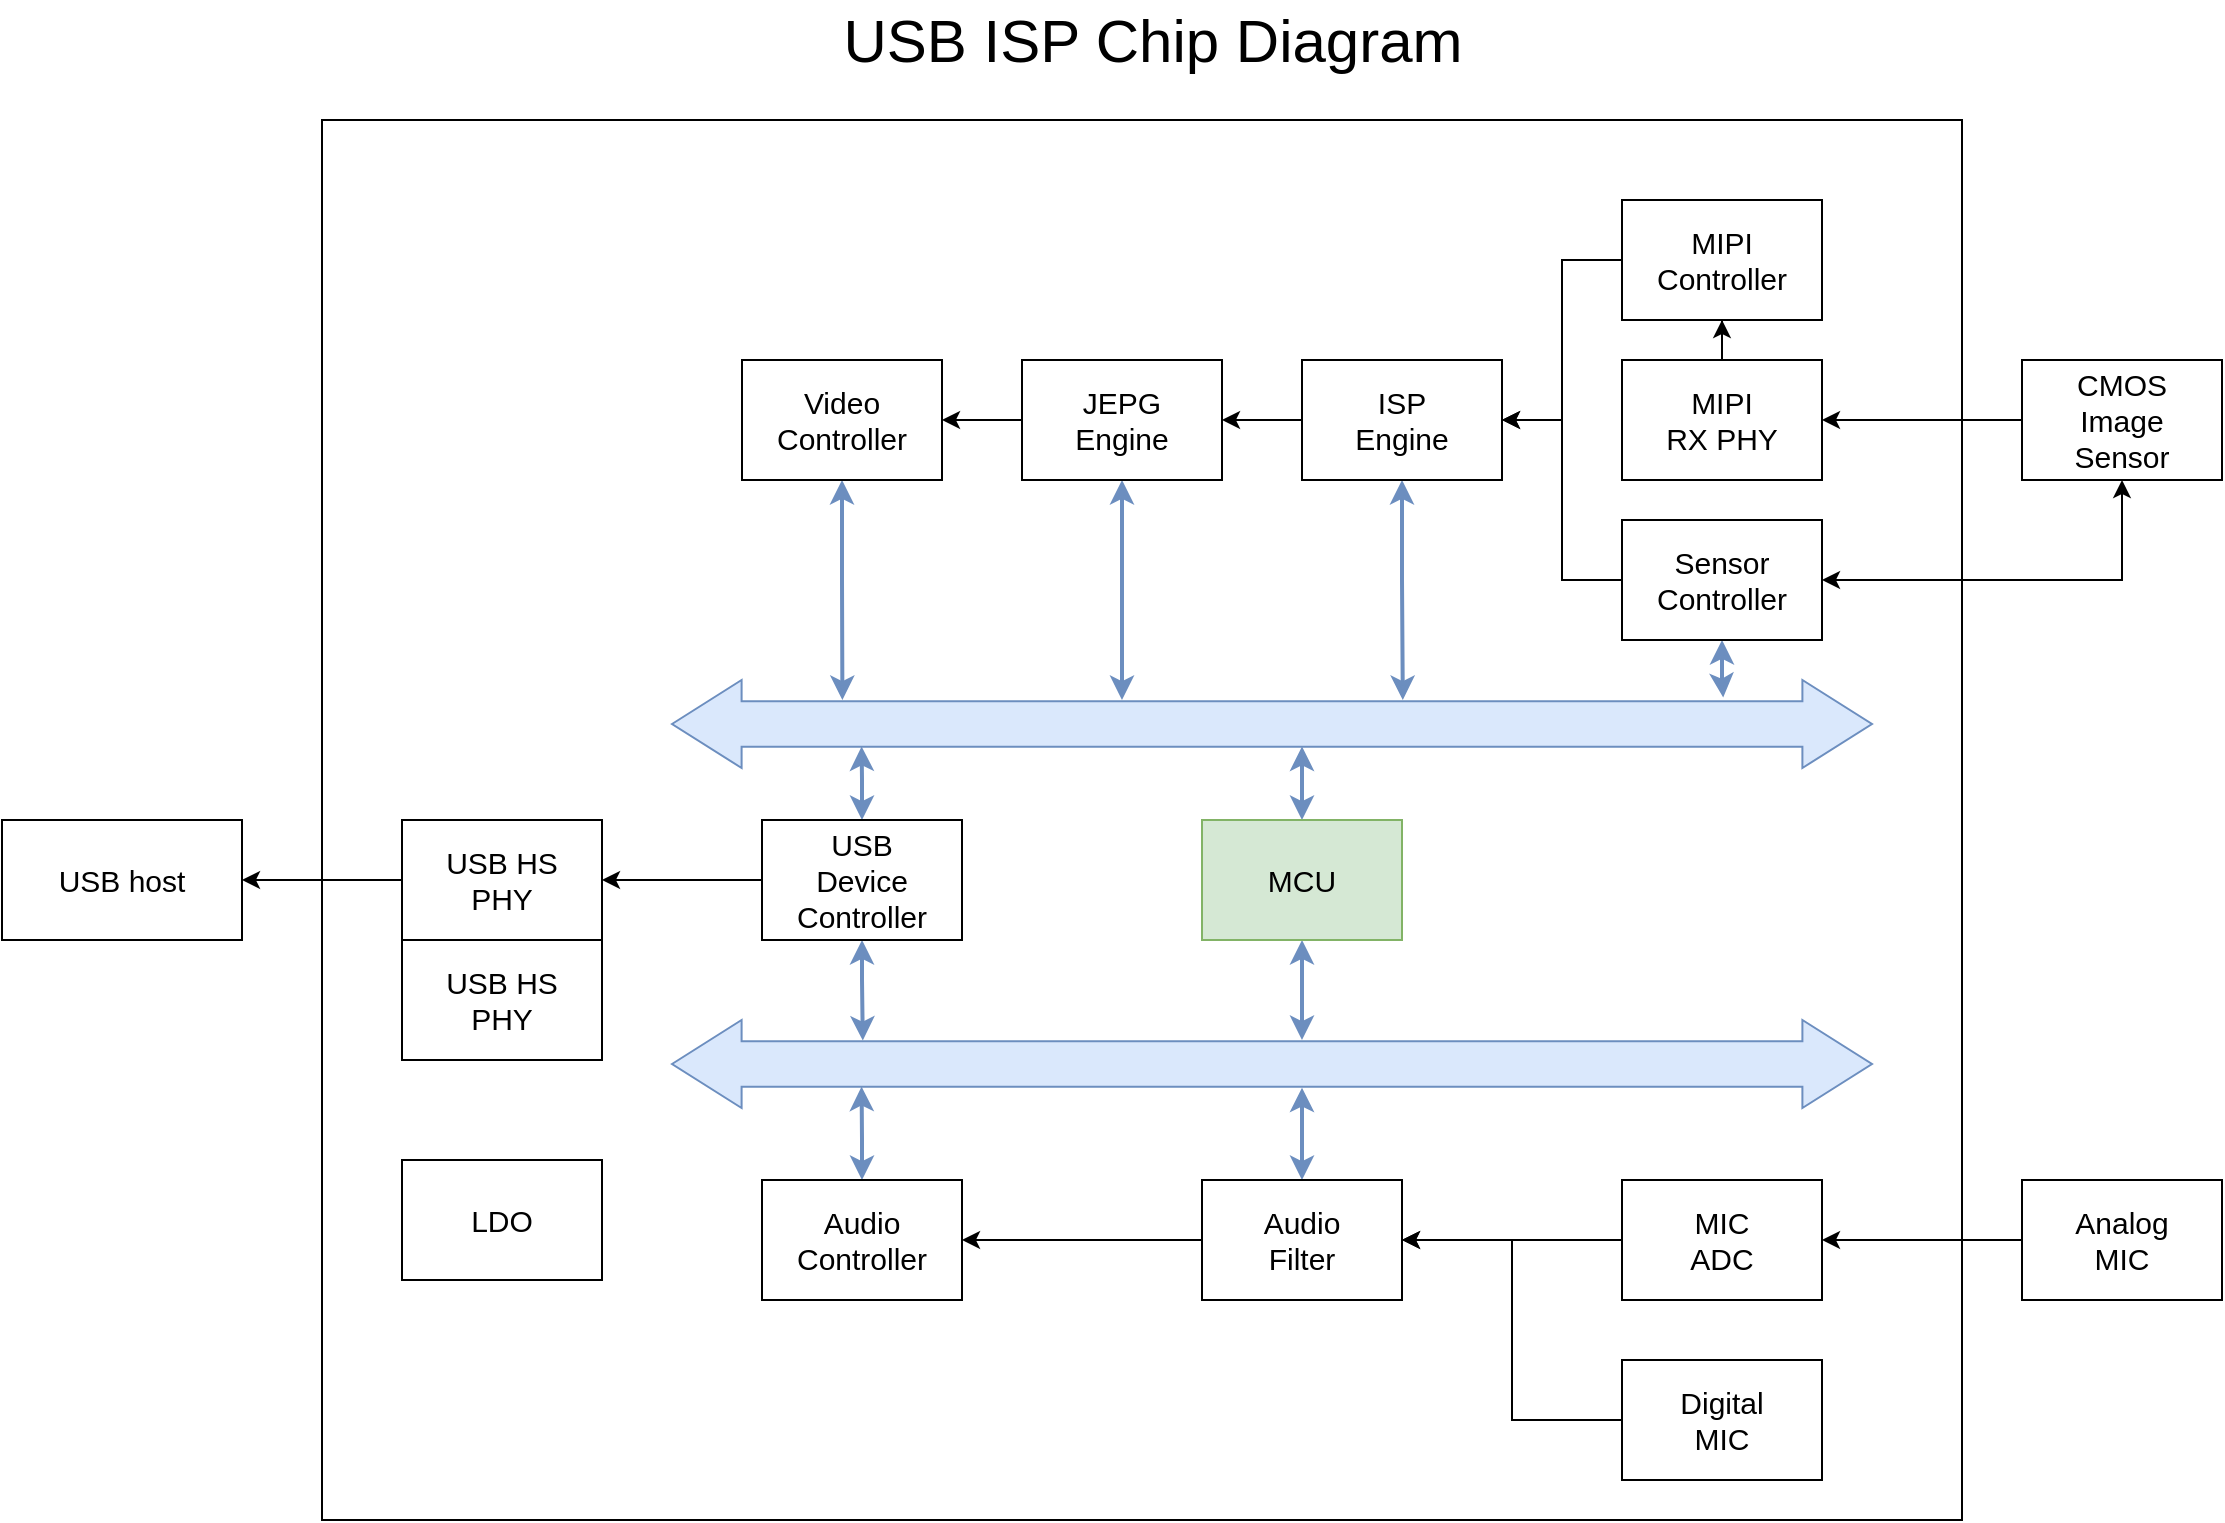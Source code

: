 <mxfile version="15.8.7" type="device"><diagram id="pI3CEuyhBSxBBIjFfOYz" name="第 1 页"><mxGraphModel dx="1718" dy="1014" grid="1" gridSize="10" guides="1" tooltips="1" connect="1" arrows="1" fold="1" page="1" pageScale="1" pageWidth="1169" pageHeight="827" math="0" shadow="0"><root><mxCell id="0"/><mxCell id="1" parent="0"/><mxCell id="ofSBhN1gfDXLdkkOxcOA-57" value="" style="rounded=0;whiteSpace=wrap;html=1;fontSize=15;fillColor=default;" vertex="1" parent="1"><mxGeometry x="170" y="70" width="820" height="700" as="geometry"/></mxCell><mxCell id="ofSBhN1gfDXLdkkOxcOA-1" value="USB ISP Chip Diagram" style="text;html=1;align=center;verticalAlign=middle;resizable=0;points=[];autosize=1;strokeColor=none;fillColor=none;fontSize=30;" vertex="1" parent="1"><mxGeometry x="420" y="10" width="330" height="40" as="geometry"/></mxCell><mxCell id="ofSBhN1gfDXLdkkOxcOA-39" style="edgeStyle=orthogonalEdgeStyle;rounded=0;orthogonalLoop=1;jettySize=auto;html=1;entryX=0.142;entryY=0.227;entryDx=0;entryDy=0;entryPerimeter=0;fontSize=15;startArrow=classic;startFill=1;strokeWidth=2;fillColor=#dae8fc;strokeColor=#6c8ebf;" edge="1" parent="1" source="ofSBhN1gfDXLdkkOxcOA-2" target="ofSBhN1gfDXLdkkOxcOA-32"><mxGeometry relative="1" as="geometry"/></mxCell><mxCell id="ofSBhN1gfDXLdkkOxcOA-2" value="Video &lt;br&gt;Controller" style="rounded=0;whiteSpace=wrap;html=1;fontSize=15;" vertex="1" parent="1"><mxGeometry x="380" y="190" width="100" height="60" as="geometry"/></mxCell><mxCell id="ofSBhN1gfDXLdkkOxcOA-22" style="edgeStyle=orthogonalEdgeStyle;rounded=0;orthogonalLoop=1;jettySize=auto;html=1;entryX=1;entryY=0.5;entryDx=0;entryDy=0;fontSize=15;startArrow=none;startFill=0;" edge="1" parent="1" source="ofSBhN1gfDXLdkkOxcOA-3" target="ofSBhN1gfDXLdkkOxcOA-2"><mxGeometry relative="1" as="geometry"/></mxCell><mxCell id="ofSBhN1gfDXLdkkOxcOA-38" style="edgeStyle=orthogonalEdgeStyle;rounded=0;orthogonalLoop=1;jettySize=auto;html=1;entryX=0.375;entryY=0.227;entryDx=0;entryDy=0;entryPerimeter=0;fontSize=15;startArrow=classic;startFill=1;strokeWidth=2;fillColor=#dae8fc;strokeColor=#6c8ebf;" edge="1" parent="1" source="ofSBhN1gfDXLdkkOxcOA-3" target="ofSBhN1gfDXLdkkOxcOA-32"><mxGeometry relative="1" as="geometry"/></mxCell><mxCell id="ofSBhN1gfDXLdkkOxcOA-3" value="JEPG &lt;br&gt;Engine" style="whiteSpace=wrap;html=1;fontSize=15;" vertex="1" parent="1"><mxGeometry x="520" y="190" width="100" height="60" as="geometry"/></mxCell><mxCell id="ofSBhN1gfDXLdkkOxcOA-14" style="edgeStyle=orthogonalEdgeStyle;rounded=0;orthogonalLoop=1;jettySize=auto;html=1;entryX=1;entryY=0.5;entryDx=0;entryDy=0;fontSize=15;" edge="1" parent="1" source="ofSBhN1gfDXLdkkOxcOA-4" target="ofSBhN1gfDXLdkkOxcOA-13"><mxGeometry relative="1" as="geometry"/></mxCell><mxCell id="ofSBhN1gfDXLdkkOxcOA-4" value="MIPI Controller" style="whiteSpace=wrap;html=1;fontSize=15;" vertex="1" parent="1"><mxGeometry x="820" y="110" width="100" height="60" as="geometry"/></mxCell><mxCell id="ofSBhN1gfDXLdkkOxcOA-12" style="edgeStyle=orthogonalEdgeStyle;rounded=0;orthogonalLoop=1;jettySize=auto;html=1;entryX=0.5;entryY=1;entryDx=0;entryDy=0;fontSize=15;" edge="1" parent="1" source="ofSBhN1gfDXLdkkOxcOA-5" target="ofSBhN1gfDXLdkkOxcOA-4"><mxGeometry relative="1" as="geometry"/></mxCell><mxCell id="ofSBhN1gfDXLdkkOxcOA-5" value="MIPI &lt;br&gt;RX PHY" style="whiteSpace=wrap;html=1;fontSize=15;" vertex="1" parent="1"><mxGeometry x="820" y="190" width="100" height="60" as="geometry"/></mxCell><mxCell id="ofSBhN1gfDXLdkkOxcOA-15" style="edgeStyle=orthogonalEdgeStyle;rounded=0;orthogonalLoop=1;jettySize=auto;html=1;fontSize=15;" edge="1" parent="1" source="ofSBhN1gfDXLdkkOxcOA-6"><mxGeometry relative="1" as="geometry"><mxPoint x="760.0" y="220" as="targetPoint"/><Array as="points"><mxPoint x="790" y="300"/><mxPoint x="790" y="220"/></Array></mxGeometry></mxCell><mxCell id="ofSBhN1gfDXLdkkOxcOA-16" style="edgeStyle=orthogonalEdgeStyle;rounded=0;orthogonalLoop=1;jettySize=auto;html=1;entryX=0.5;entryY=1;entryDx=0;entryDy=0;fontSize=15;startArrow=classic;startFill=1;" edge="1" parent="1" source="ofSBhN1gfDXLdkkOxcOA-6" target="ofSBhN1gfDXLdkkOxcOA-10"><mxGeometry relative="1" as="geometry"/></mxCell><mxCell id="ofSBhN1gfDXLdkkOxcOA-42" style="edgeStyle=orthogonalEdgeStyle;rounded=0;orthogonalLoop=1;jettySize=auto;html=1;entryX=0.876;entryY=0.198;entryDx=0;entryDy=0;entryPerimeter=0;fontSize=15;startArrow=classic;startFill=1;strokeWidth=2;fillColor=#dae8fc;strokeColor=#6c8ebf;" edge="1" parent="1" source="ofSBhN1gfDXLdkkOxcOA-6" target="ofSBhN1gfDXLdkkOxcOA-32"><mxGeometry relative="1" as="geometry"/></mxCell><mxCell id="ofSBhN1gfDXLdkkOxcOA-6" value="Sensor &lt;br&gt;Controller" style="whiteSpace=wrap;html=1;fontSize=15;" vertex="1" parent="1"><mxGeometry x="820" y="270" width="100" height="60" as="geometry"/></mxCell><mxCell id="ofSBhN1gfDXLdkkOxcOA-24" style="edgeStyle=orthogonalEdgeStyle;rounded=0;orthogonalLoop=1;jettySize=auto;html=1;entryX=1;entryY=0.5;entryDx=0;entryDy=0;fontSize=15;startArrow=none;startFill=0;" edge="1" parent="1" source="ofSBhN1gfDXLdkkOxcOA-7" target="ofSBhN1gfDXLdkkOxcOA-18"><mxGeometry relative="1" as="geometry"/></mxCell><mxCell id="ofSBhN1gfDXLdkkOxcOA-7" value="MIC &lt;br&gt;ADC" style="whiteSpace=wrap;html=1;fontSize=15;" vertex="1" parent="1"><mxGeometry x="820" y="600" width="100" height="60" as="geometry"/></mxCell><mxCell id="ofSBhN1gfDXLdkkOxcOA-44" style="edgeStyle=orthogonalEdgeStyle;rounded=0;orthogonalLoop=1;jettySize=auto;html=1;entryX=0.525;entryY=0.755;entryDx=0;entryDy=0;entryPerimeter=0;fontSize=15;startArrow=classic;startFill=1;strokeWidth=2;fillColor=#dae8fc;strokeColor=#6c8ebf;" edge="1" parent="1" source="ofSBhN1gfDXLdkkOxcOA-8" target="ofSBhN1gfDXLdkkOxcOA-32"><mxGeometry relative="1" as="geometry"/></mxCell><mxCell id="ofSBhN1gfDXLdkkOxcOA-47" style="edgeStyle=orthogonalEdgeStyle;rounded=0;orthogonalLoop=1;jettySize=auto;html=1;entryX=0.525;entryY=0.227;entryDx=0;entryDy=0;entryPerimeter=0;fontSize=15;startArrow=classic;startFill=1;strokeWidth=2;fillColor=#dae8fc;strokeColor=#6c8ebf;" edge="1" parent="1" source="ofSBhN1gfDXLdkkOxcOA-8" target="ofSBhN1gfDXLdkkOxcOA-41"><mxGeometry relative="1" as="geometry"/></mxCell><mxCell id="ofSBhN1gfDXLdkkOxcOA-8" value="MCU" style="whiteSpace=wrap;html=1;fontSize=15;fillColor=#d5e8d4;strokeColor=#82b366;" vertex="1" parent="1"><mxGeometry x="610" y="420" width="100" height="60" as="geometry"/></mxCell><mxCell id="ofSBhN1gfDXLdkkOxcOA-11" style="edgeStyle=orthogonalEdgeStyle;rounded=0;orthogonalLoop=1;jettySize=auto;html=1;entryX=1;entryY=0.5;entryDx=0;entryDy=0;fontSize=15;" edge="1" parent="1" source="ofSBhN1gfDXLdkkOxcOA-10" target="ofSBhN1gfDXLdkkOxcOA-5"><mxGeometry relative="1" as="geometry"/></mxCell><mxCell id="ofSBhN1gfDXLdkkOxcOA-10" value="CMOS &lt;br&gt;Image &lt;br&gt;Sensor" style="whiteSpace=wrap;html=1;fontSize=15;align=center;" vertex="1" parent="1"><mxGeometry x="1020" y="190" width="100" height="60" as="geometry"/></mxCell><mxCell id="ofSBhN1gfDXLdkkOxcOA-21" style="edgeStyle=orthogonalEdgeStyle;rounded=0;orthogonalLoop=1;jettySize=auto;html=1;entryX=1;entryY=0.5;entryDx=0;entryDy=0;fontSize=15;startArrow=none;startFill=0;" edge="1" parent="1" source="ofSBhN1gfDXLdkkOxcOA-13" target="ofSBhN1gfDXLdkkOxcOA-3"><mxGeometry relative="1" as="geometry"/></mxCell><mxCell id="ofSBhN1gfDXLdkkOxcOA-40" style="edgeStyle=orthogonalEdgeStyle;rounded=0;orthogonalLoop=1;jettySize=auto;html=1;entryX=0.609;entryY=0.227;entryDx=0;entryDy=0;entryPerimeter=0;fontSize=15;startArrow=classic;startFill=1;strokeWidth=2;fillColor=#dae8fc;strokeColor=#6c8ebf;" edge="1" parent="1" source="ofSBhN1gfDXLdkkOxcOA-13" target="ofSBhN1gfDXLdkkOxcOA-32"><mxGeometry relative="1" as="geometry"/></mxCell><mxCell id="ofSBhN1gfDXLdkkOxcOA-13" value="ISP&lt;br&gt;Engine" style="whiteSpace=wrap;html=1;fontSize=15;" vertex="1" parent="1"><mxGeometry x="660" y="190" width="100" height="60" as="geometry"/></mxCell><mxCell id="ofSBhN1gfDXLdkkOxcOA-23" style="edgeStyle=orthogonalEdgeStyle;rounded=0;orthogonalLoop=1;jettySize=auto;html=1;entryX=1;entryY=0.5;entryDx=0;entryDy=0;fontSize=15;startArrow=none;startFill=0;" edge="1" parent="1" source="ofSBhN1gfDXLdkkOxcOA-17" target="ofSBhN1gfDXLdkkOxcOA-7"><mxGeometry relative="1" as="geometry"/></mxCell><mxCell id="ofSBhN1gfDXLdkkOxcOA-17" value="Analog&lt;br&gt;MIC" style="whiteSpace=wrap;html=1;fontSize=15;fillColor=default;" vertex="1" parent="1"><mxGeometry x="1020" y="600" width="100" height="60" as="geometry"/></mxCell><mxCell id="ofSBhN1gfDXLdkkOxcOA-27" style="edgeStyle=orthogonalEdgeStyle;rounded=0;orthogonalLoop=1;jettySize=auto;html=1;entryX=1;entryY=0.5;entryDx=0;entryDy=0;fontSize=15;startArrow=none;startFill=0;" edge="1" parent="1" source="ofSBhN1gfDXLdkkOxcOA-18" target="ofSBhN1gfDXLdkkOxcOA-20"><mxGeometry relative="1" as="geometry"/></mxCell><mxCell id="ofSBhN1gfDXLdkkOxcOA-49" style="edgeStyle=orthogonalEdgeStyle;rounded=0;orthogonalLoop=1;jettySize=auto;html=1;entryX=0.525;entryY=0.769;entryDx=0;entryDy=0;entryPerimeter=0;fontSize=15;startArrow=classic;startFill=1;strokeWidth=2;fillColor=#dae8fc;strokeColor=#6c8ebf;" edge="1" parent="1" source="ofSBhN1gfDXLdkkOxcOA-18" target="ofSBhN1gfDXLdkkOxcOA-41"><mxGeometry relative="1" as="geometry"/></mxCell><mxCell id="ofSBhN1gfDXLdkkOxcOA-18" value="Audio&lt;br&gt;Filter" style="whiteSpace=wrap;html=1;fontSize=15;fillColor=default;" vertex="1" parent="1"><mxGeometry x="610" y="600" width="100" height="60" as="geometry"/></mxCell><mxCell id="ofSBhN1gfDXLdkkOxcOA-55" style="edgeStyle=orthogonalEdgeStyle;rounded=0;orthogonalLoop=1;jettySize=auto;html=1;entryX=1;entryY=0.5;entryDx=0;entryDy=0;fontSize=15;startArrow=none;startFill=0;strokeWidth=1;" edge="1" parent="1" source="ofSBhN1gfDXLdkkOxcOA-19" target="ofSBhN1gfDXLdkkOxcOA-53"><mxGeometry relative="1" as="geometry"/></mxCell><mxCell id="ofSBhN1gfDXLdkkOxcOA-60" style="edgeStyle=orthogonalEdgeStyle;rounded=0;orthogonalLoop=1;jettySize=auto;html=1;entryX=0.158;entryY=0.755;entryDx=0;entryDy=0;entryPerimeter=0;fontSize=15;startArrow=classic;startFill=1;strokeWidth=2;fillColor=#dae8fc;strokeColor=#6c8ebf;" edge="1" parent="1" source="ofSBhN1gfDXLdkkOxcOA-19" target="ofSBhN1gfDXLdkkOxcOA-32"><mxGeometry relative="1" as="geometry"/></mxCell><mxCell id="ofSBhN1gfDXLdkkOxcOA-62" style="edgeStyle=orthogonalEdgeStyle;rounded=0;orthogonalLoop=1;jettySize=auto;html=1;entryX=0.159;entryY=0.234;entryDx=0;entryDy=0;entryPerimeter=0;fontSize=15;startArrow=classic;startFill=1;strokeWidth=2;fillColor=#dae8fc;strokeColor=#6c8ebf;" edge="1" parent="1" source="ofSBhN1gfDXLdkkOxcOA-19" target="ofSBhN1gfDXLdkkOxcOA-41"><mxGeometry relative="1" as="geometry"/></mxCell><mxCell id="ofSBhN1gfDXLdkkOxcOA-19" value="USB&lt;br&gt;Device&lt;br&gt;Controller" style="whiteSpace=wrap;html=1;fontSize=15;fillColor=default;" vertex="1" parent="1"><mxGeometry x="390" y="420" width="100" height="60" as="geometry"/></mxCell><mxCell id="ofSBhN1gfDXLdkkOxcOA-51" style="edgeStyle=orthogonalEdgeStyle;rounded=0;orthogonalLoop=1;jettySize=auto;html=1;entryX=0.158;entryY=0.757;entryDx=0;entryDy=0;entryPerimeter=0;fontSize=15;startArrow=classic;startFill=1;strokeWidth=2;fillColor=#dae8fc;strokeColor=#6c8ebf;" edge="1" parent="1" source="ofSBhN1gfDXLdkkOxcOA-20" target="ofSBhN1gfDXLdkkOxcOA-41"><mxGeometry relative="1" as="geometry"/></mxCell><mxCell id="ofSBhN1gfDXLdkkOxcOA-20" value="Audio&lt;br&gt;Controller" style="whiteSpace=wrap;html=1;fontSize=15;fillColor=default;" vertex="1" parent="1"><mxGeometry x="390" y="600" width="100" height="60" as="geometry"/></mxCell><mxCell id="ofSBhN1gfDXLdkkOxcOA-26" style="edgeStyle=orthogonalEdgeStyle;rounded=0;orthogonalLoop=1;jettySize=auto;html=1;entryX=1;entryY=0.5;entryDx=0;entryDy=0;fontSize=15;startArrow=none;startFill=0;" edge="1" parent="1" source="ofSBhN1gfDXLdkkOxcOA-25" target="ofSBhN1gfDXLdkkOxcOA-18"><mxGeometry relative="1" as="geometry"/></mxCell><mxCell id="ofSBhN1gfDXLdkkOxcOA-25" value="Digital&lt;br&gt;MIC" style="whiteSpace=wrap;html=1;fontSize=15;fillColor=default;" vertex="1" parent="1"><mxGeometry x="820" y="690" width="100" height="60" as="geometry"/></mxCell><mxCell id="ofSBhN1gfDXLdkkOxcOA-32" value="" style="shape=doubleArrow;whiteSpace=wrap;html=1;fontSize=15;fillColor=#dae8fc;arrowWidth=0.515;arrowSize=0.058;strokeColor=#6c8ebf;" vertex="1" parent="1"><mxGeometry x="345" y="350" width="600" height="44" as="geometry"/></mxCell><mxCell id="ofSBhN1gfDXLdkkOxcOA-41" value="" style="shape=doubleArrow;whiteSpace=wrap;html=1;fontSize=15;fillColor=#dae8fc;arrowWidth=0.515;arrowSize=0.058;strokeColor=#6c8ebf;" vertex="1" parent="1"><mxGeometry x="345" y="520" width="600" height="44" as="geometry"/></mxCell><mxCell id="ofSBhN1gfDXLdkkOxcOA-52" value="LDO" style="whiteSpace=wrap;html=1;fontSize=15;fillColor=default;" vertex="1" parent="1"><mxGeometry x="210" y="590" width="100" height="60" as="geometry"/></mxCell><mxCell id="ofSBhN1gfDXLdkkOxcOA-58" style="edgeStyle=orthogonalEdgeStyle;rounded=0;orthogonalLoop=1;jettySize=auto;html=1;entryX=1;entryY=0.5;entryDx=0;entryDy=0;fontSize=15;startArrow=none;startFill=0;strokeWidth=1;" edge="1" parent="1" source="ofSBhN1gfDXLdkkOxcOA-53" target="ofSBhN1gfDXLdkkOxcOA-56"><mxGeometry relative="1" as="geometry"/></mxCell><mxCell id="ofSBhN1gfDXLdkkOxcOA-53" value="USB HS&lt;br&gt;PHY" style="whiteSpace=wrap;html=1;fontSize=15;fillColor=default;" vertex="1" parent="1"><mxGeometry x="210" y="420" width="100" height="60" as="geometry"/></mxCell><mxCell id="ofSBhN1gfDXLdkkOxcOA-54" value="USB HS&lt;br&gt;PHY" style="whiteSpace=wrap;html=1;fontSize=15;fillColor=default;" vertex="1" parent="1"><mxGeometry x="210" y="480" width="100" height="60" as="geometry"/></mxCell><mxCell id="ofSBhN1gfDXLdkkOxcOA-56" value="USB host" style="whiteSpace=wrap;html=1;fontSize=15;fillColor=default;" vertex="1" parent="1"><mxGeometry x="10" y="420" width="120" height="60" as="geometry"/></mxCell></root></mxGraphModel></diagram></mxfile>